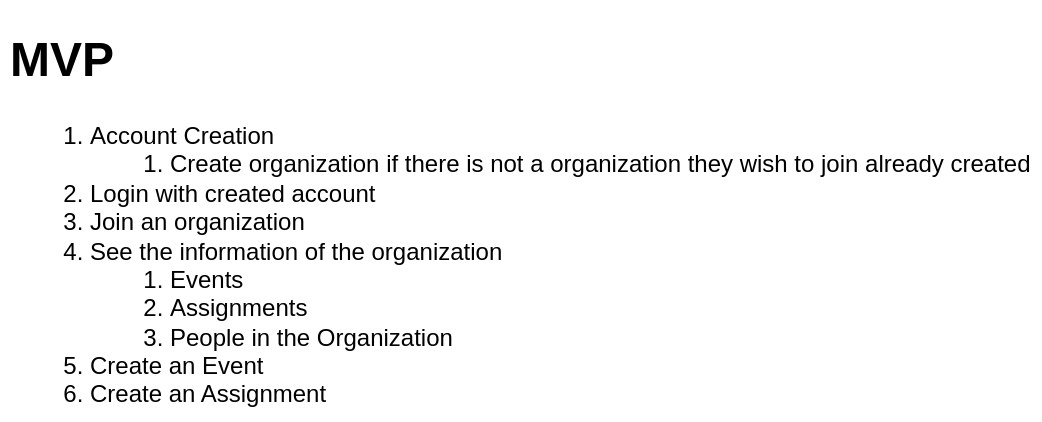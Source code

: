 <mxfile version="15.0.6" type="gitlab">
  <diagram id="RGLgWkfbOrkYHS0e3fRh" name="Page-1">
    <mxGraphModel dx="705" dy="685" grid="1" gridSize="10" guides="1" tooltips="1" connect="1" arrows="1" fold="1" page="1" pageScale="1" pageWidth="850" pageHeight="1100" math="0" shadow="0">
      <root>
        <mxCell id="0" />
        <mxCell id="1" parent="0" />
        <mxCell id="t722lZnYrscvM99BjGWm-2" value="&lt;h1&gt;MVP&lt;/h1&gt;&lt;div&gt;&lt;ol&gt;&lt;li&gt;Account Creation&lt;br&gt;&lt;/li&gt;&lt;ol&gt;&lt;li&gt;&lt;span style=&quot;white-space: pre&quot;&gt;Create organization if there is not a organization they wish to join already created&lt;/span&gt;&lt;/li&gt;&lt;/ol&gt;&lt;li&gt;Login with created account&lt;/li&gt;&lt;li&gt;Join an organization&lt;/li&gt;&lt;li&gt;See the information of the organization&lt;/li&gt;&lt;ol&gt;&lt;li&gt;Events&lt;/li&gt;&lt;li&gt;Assignments&lt;/li&gt;&lt;li&gt;People in the Organization&lt;/li&gt;&lt;/ol&gt;&lt;li&gt;Create an Event&lt;/li&gt;&lt;li&gt;Create an Assignment&lt;/li&gt;&lt;/ol&gt;&lt;/div&gt;" style="text;html=1;strokeColor=none;fillColor=none;spacing=5;spacingTop=-20;whiteSpace=wrap;overflow=hidden;rounded=0;" vertex="1" parent="1">
          <mxGeometry x="10" y="10" width="520" height="200" as="geometry" />
        </mxCell>
      </root>
    </mxGraphModel>
  </diagram>
</mxfile>
